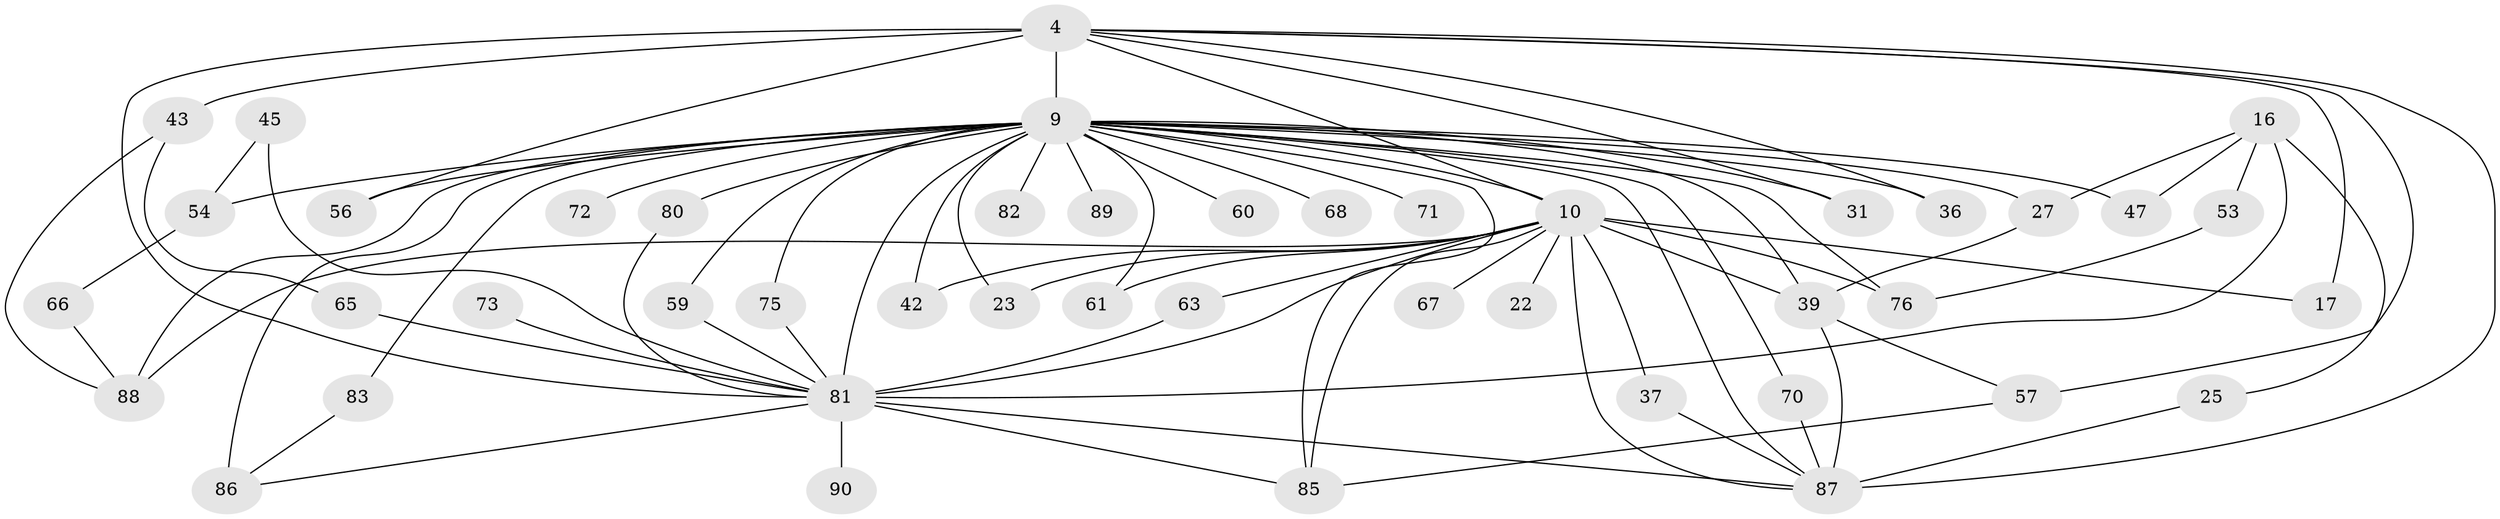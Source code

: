 // original degree distribution, {17: 0.03333333333333333, 14: 0.011111111111111112, 15: 0.022222222222222223, 26: 0.011111111111111112, 31: 0.011111111111111112, 18: 0.011111111111111112, 22: 0.011111111111111112, 4: 0.07777777777777778, 6: 0.044444444444444446, 3: 0.17777777777777778, 2: 0.5555555555555556, 8: 0.011111111111111112, 5: 0.022222222222222223}
// Generated by graph-tools (version 1.1) at 2025/43/03/09/25 04:43:48]
// undirected, 45 vertices, 82 edges
graph export_dot {
graph [start="1"]
  node [color=gray90,style=filled];
  4 [super="+1"];
  9 [super="+6+7"];
  10 [super="+2+3"];
  16;
  17;
  22;
  23;
  25;
  27 [super="+24"];
  31;
  36;
  37;
  39 [super="+29+28"];
  42;
  43 [super="+15"];
  45;
  47;
  53;
  54 [super="+26+46"];
  56;
  57 [super="+49"];
  59;
  60;
  61;
  63;
  65;
  66;
  67;
  68;
  70;
  71;
  72 [super="+38"];
  73;
  75;
  76 [super="+50"];
  80 [super="+34"];
  81 [super="+78+79+33"];
  82;
  83;
  85 [super="+69+84"];
  86 [super="+44+64"];
  87 [super="+21+74"];
  88 [super="+62+77"];
  89 [super="+35"];
  90;
  4 -- 9 [weight=6];
  4 -- 10 [weight=6];
  4 -- 17;
  4 -- 43 [weight=3];
  4 -- 56;
  4 -- 57 [weight=2];
  4 -- 81 [weight=7];
  4 -- 87 [weight=4];
  4 -- 31;
  4 -- 36;
  9 -- 10 [weight=9];
  9 -- 31;
  9 -- 56;
  9 -- 60 [weight=2];
  9 -- 68 [weight=2];
  9 -- 71 [weight=2];
  9 -- 88 [weight=3];
  9 -- 89 [weight=3];
  9 -- 70;
  9 -- 80 [weight=2];
  9 -- 82 [weight=2];
  9 -- 83;
  9 -- 36;
  9 -- 47;
  9 -- 61;
  9 -- 72 [weight=3];
  9 -- 54 [weight=4];
  9 -- 39 [weight=3];
  9 -- 86 [weight=5];
  9 -- 75;
  9 -- 76 [weight=2];
  9 -- 23;
  9 -- 27;
  9 -- 42;
  9 -- 59;
  9 -- 85;
  9 -- 81 [weight=10];
  9 -- 87;
  10 -- 22 [weight=2];
  10 -- 42;
  10 -- 37;
  10 -- 67 [weight=2];
  10 -- 88 [weight=2];
  10 -- 17;
  10 -- 23;
  10 -- 61;
  10 -- 63;
  10 -- 39 [weight=3];
  10 -- 76;
  10 -- 85;
  10 -- 87;
  10 -- 81 [weight=7];
  16 -- 25;
  16 -- 27;
  16 -- 47;
  16 -- 53;
  16 -- 81 [weight=2];
  25 -- 87;
  27 -- 39;
  37 -- 87;
  39 -- 87;
  39 -- 57;
  43 -- 65;
  43 -- 88;
  45 -- 54;
  45 -- 81;
  53 -- 76;
  54 -- 66;
  57 -- 85;
  59 -- 81;
  63 -- 81;
  65 -- 81;
  66 -- 88;
  70 -- 87;
  73 -- 81 [weight=2];
  75 -- 81;
  80 -- 81;
  81 -- 90 [weight=2];
  81 -- 85;
  81 -- 86;
  81 -- 87 [weight=2];
  83 -- 86;
}
